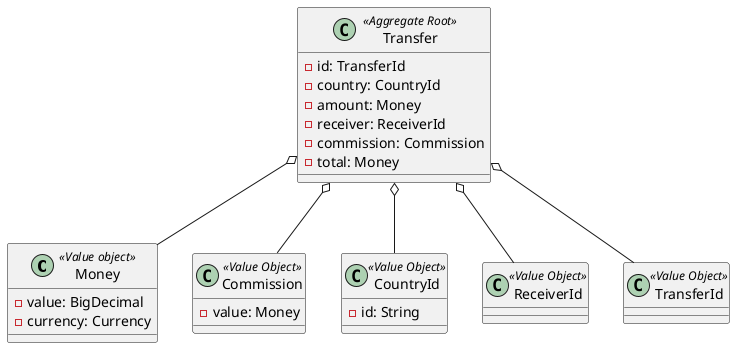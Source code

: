 @startuml

class Money <<Value object>> {
     - value: BigDecimal
     - currency: Currency
}

class Commission <<Value Object>> {
    - value: Money
}

class CountryId <<Value Object>> {
    - id: String
}

class ReceiverId <<Value Object>>

class TransferId <<Value Object>>
class Transfer <<Aggregate Root>> {
    - id: TransferId
    - country: CountryId
    - amount: Money
    - receiver: ReceiverId
    - commission: Commission
    - total: Money
}
Transfer o-- TransferId
Transfer o-- CountryId
Transfer o-- Money
Transfer o-- ReceiverId
Transfer o-- Commission

@enduml